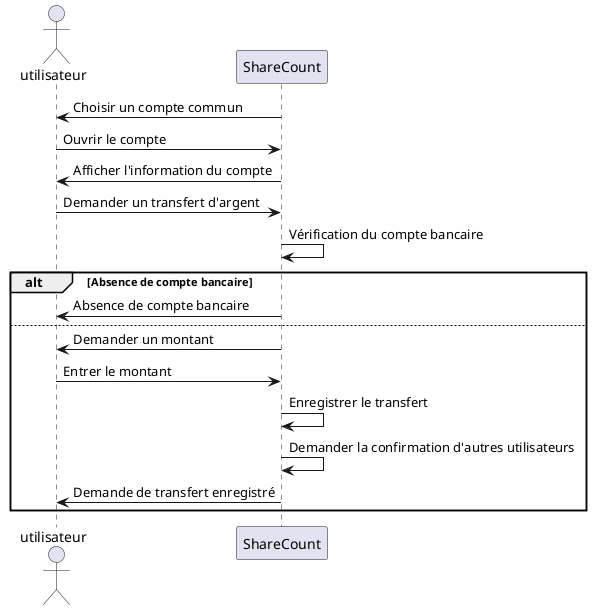@startuml  Transférer de l'argent sur son compte

actor utilisateur as u
participant ShareCount as sc

sc -> u : Choisir un compte commun
u -> sc : Ouvrir le compte
sc -> u : Afficher l'information du compte
u -> sc : Demander un transfert d'argent
sc -> sc : Vérification du compte bancaire

alt Absence de compte bancaire
sc -> u : Absence de compte bancaire
else

sc -> u : Demander un montant
u -> sc : Entrer le montant
sc -> sc : Enregistrer le transfert
sc -> sc : Demander la confirmation d'autres utilisateurs
sc -> u : Demande de transfert enregistré

end

@enduml